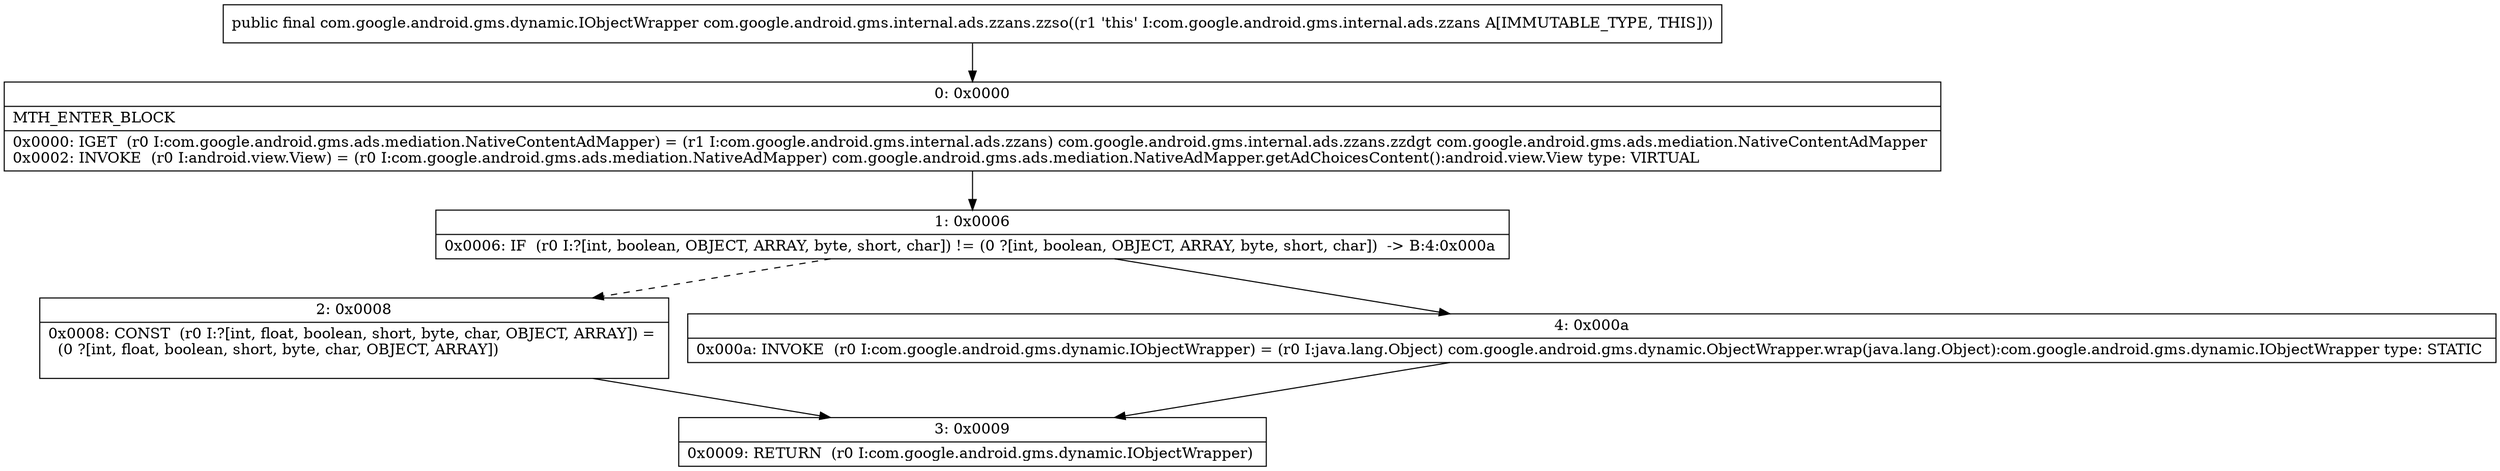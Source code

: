 digraph "CFG forcom.google.android.gms.internal.ads.zzans.zzso()Lcom\/google\/android\/gms\/dynamic\/IObjectWrapper;" {
Node_0 [shape=record,label="{0\:\ 0x0000|MTH_ENTER_BLOCK\l|0x0000: IGET  (r0 I:com.google.android.gms.ads.mediation.NativeContentAdMapper) = (r1 I:com.google.android.gms.internal.ads.zzans) com.google.android.gms.internal.ads.zzans.zzdgt com.google.android.gms.ads.mediation.NativeContentAdMapper \l0x0002: INVOKE  (r0 I:android.view.View) = (r0 I:com.google.android.gms.ads.mediation.NativeAdMapper) com.google.android.gms.ads.mediation.NativeAdMapper.getAdChoicesContent():android.view.View type: VIRTUAL \l}"];
Node_1 [shape=record,label="{1\:\ 0x0006|0x0006: IF  (r0 I:?[int, boolean, OBJECT, ARRAY, byte, short, char]) != (0 ?[int, boolean, OBJECT, ARRAY, byte, short, char])  \-\> B:4:0x000a \l}"];
Node_2 [shape=record,label="{2\:\ 0x0008|0x0008: CONST  (r0 I:?[int, float, boolean, short, byte, char, OBJECT, ARRAY]) = \l  (0 ?[int, float, boolean, short, byte, char, OBJECT, ARRAY])\l \l}"];
Node_3 [shape=record,label="{3\:\ 0x0009|0x0009: RETURN  (r0 I:com.google.android.gms.dynamic.IObjectWrapper) \l}"];
Node_4 [shape=record,label="{4\:\ 0x000a|0x000a: INVOKE  (r0 I:com.google.android.gms.dynamic.IObjectWrapper) = (r0 I:java.lang.Object) com.google.android.gms.dynamic.ObjectWrapper.wrap(java.lang.Object):com.google.android.gms.dynamic.IObjectWrapper type: STATIC \l}"];
MethodNode[shape=record,label="{public final com.google.android.gms.dynamic.IObjectWrapper com.google.android.gms.internal.ads.zzans.zzso((r1 'this' I:com.google.android.gms.internal.ads.zzans A[IMMUTABLE_TYPE, THIS])) }"];
MethodNode -> Node_0;
Node_0 -> Node_1;
Node_1 -> Node_2[style=dashed];
Node_1 -> Node_4;
Node_2 -> Node_3;
Node_4 -> Node_3;
}

